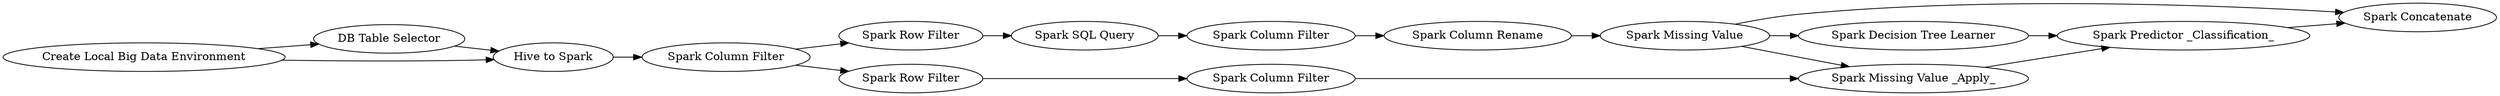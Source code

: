 digraph {
	210 [label="Spark Concatenate"]
	212 [label="Create Local Big Data Environment"]
	233 [label="Spark Missing Value"]
	230 [label="Spark SQL Query"]
	231 [label="Spark Column Filter"]
	232 [label="Spark Column Rename"]
	241 [label="Spark Row Filter"]
	242 [label="Spark Row Filter"]
	244 [label="Spark Column Filter"]
	246 [label="Spark Missing Value _Apply_"]
	256 [label="Spark Column Filter"]
	258 [label="DB Table Selector"]
	259 [label="Hive to Spark"]
	260 [label="Spark Decision Tree Learner"]
	261 [label="Spark Predictor _Classification_"]
	230 -> 231
	231 -> 232
	212 -> 258
	212 -> 259
	233 -> 260
	233 -> 210
	233 -> 246
	232 -> 233
	241 -> 230
	242 -> 244
	244 -> 246
	246 -> 261
	256 -> 241
	256 -> 242
	258 -> 259
	259 -> 256
	260 -> 261
	261 -> 210
	rankdir=LR
}
